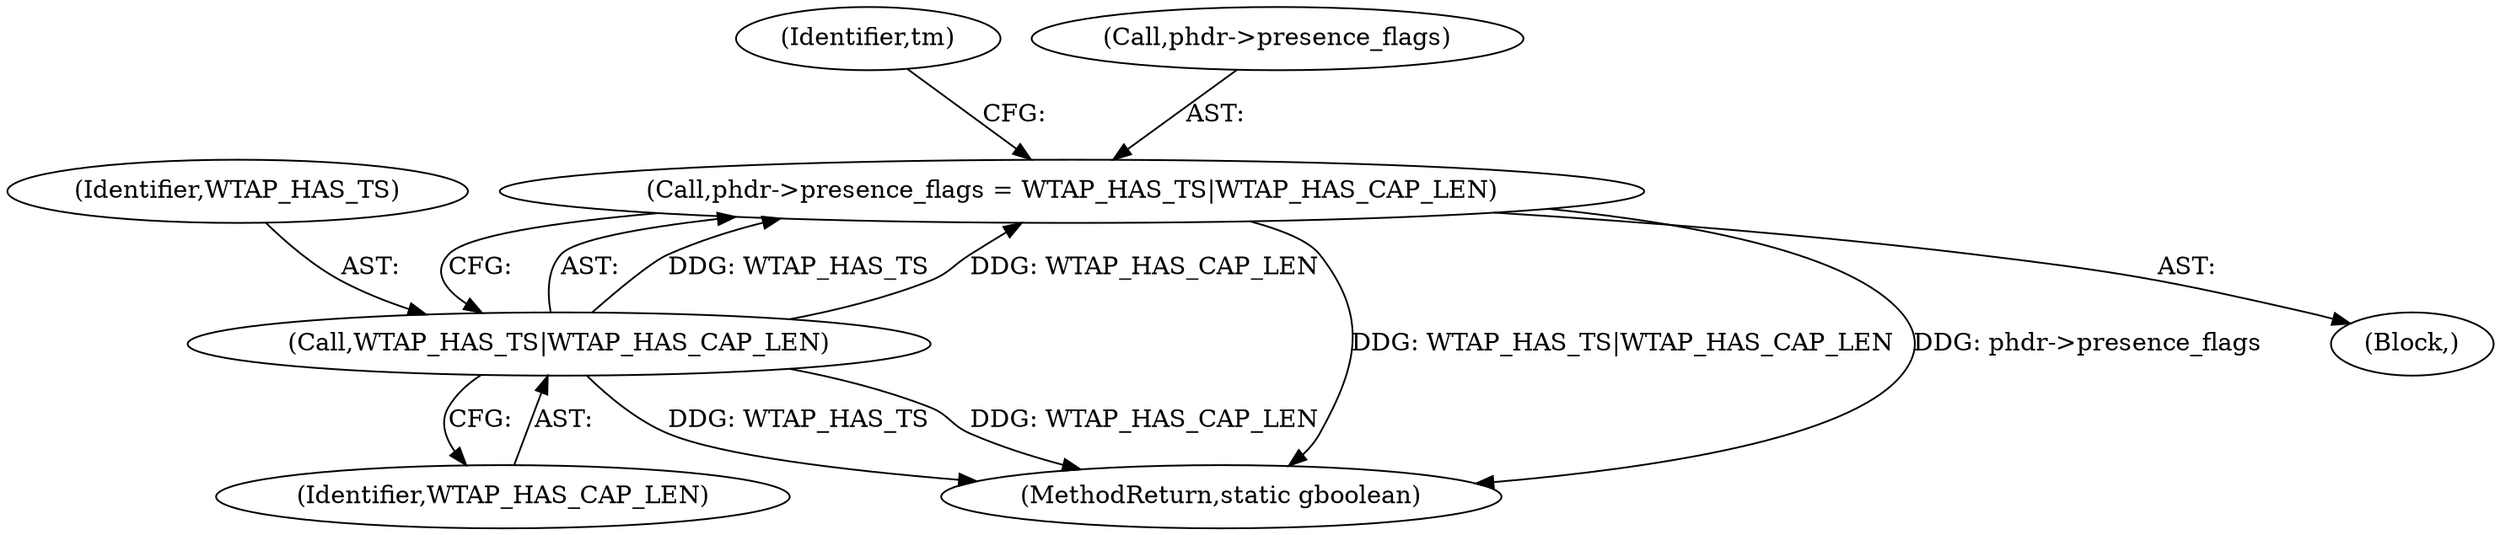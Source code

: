 digraph "0_wireshark_f5ec0afb766f19519ea9623152cca3bbe2229500_2@pointer" {
"1000305" [label="(Call,phdr->presence_flags = WTAP_HAS_TS|WTAP_HAS_CAP_LEN)"];
"1000309" [label="(Call,WTAP_HAS_TS|WTAP_HAS_CAP_LEN)"];
"1000111" [label="(Block,)"];
"1000314" [label="(Identifier,tm)"];
"1000311" [label="(Identifier,WTAP_HAS_CAP_LEN)"];
"1000309" [label="(Call,WTAP_HAS_TS|WTAP_HAS_CAP_LEN)"];
"1000306" [label="(Call,phdr->presence_flags)"];
"1000578" [label="(MethodReturn,static gboolean)"];
"1000310" [label="(Identifier,WTAP_HAS_TS)"];
"1000305" [label="(Call,phdr->presence_flags = WTAP_HAS_TS|WTAP_HAS_CAP_LEN)"];
"1000305" -> "1000111"  [label="AST: "];
"1000305" -> "1000309"  [label="CFG: "];
"1000306" -> "1000305"  [label="AST: "];
"1000309" -> "1000305"  [label="AST: "];
"1000314" -> "1000305"  [label="CFG: "];
"1000305" -> "1000578"  [label="DDG: WTAP_HAS_TS|WTAP_HAS_CAP_LEN"];
"1000305" -> "1000578"  [label="DDG: phdr->presence_flags"];
"1000309" -> "1000305"  [label="DDG: WTAP_HAS_TS"];
"1000309" -> "1000305"  [label="DDG: WTAP_HAS_CAP_LEN"];
"1000309" -> "1000311"  [label="CFG: "];
"1000310" -> "1000309"  [label="AST: "];
"1000311" -> "1000309"  [label="AST: "];
"1000309" -> "1000578"  [label="DDG: WTAP_HAS_TS"];
"1000309" -> "1000578"  [label="DDG: WTAP_HAS_CAP_LEN"];
}
